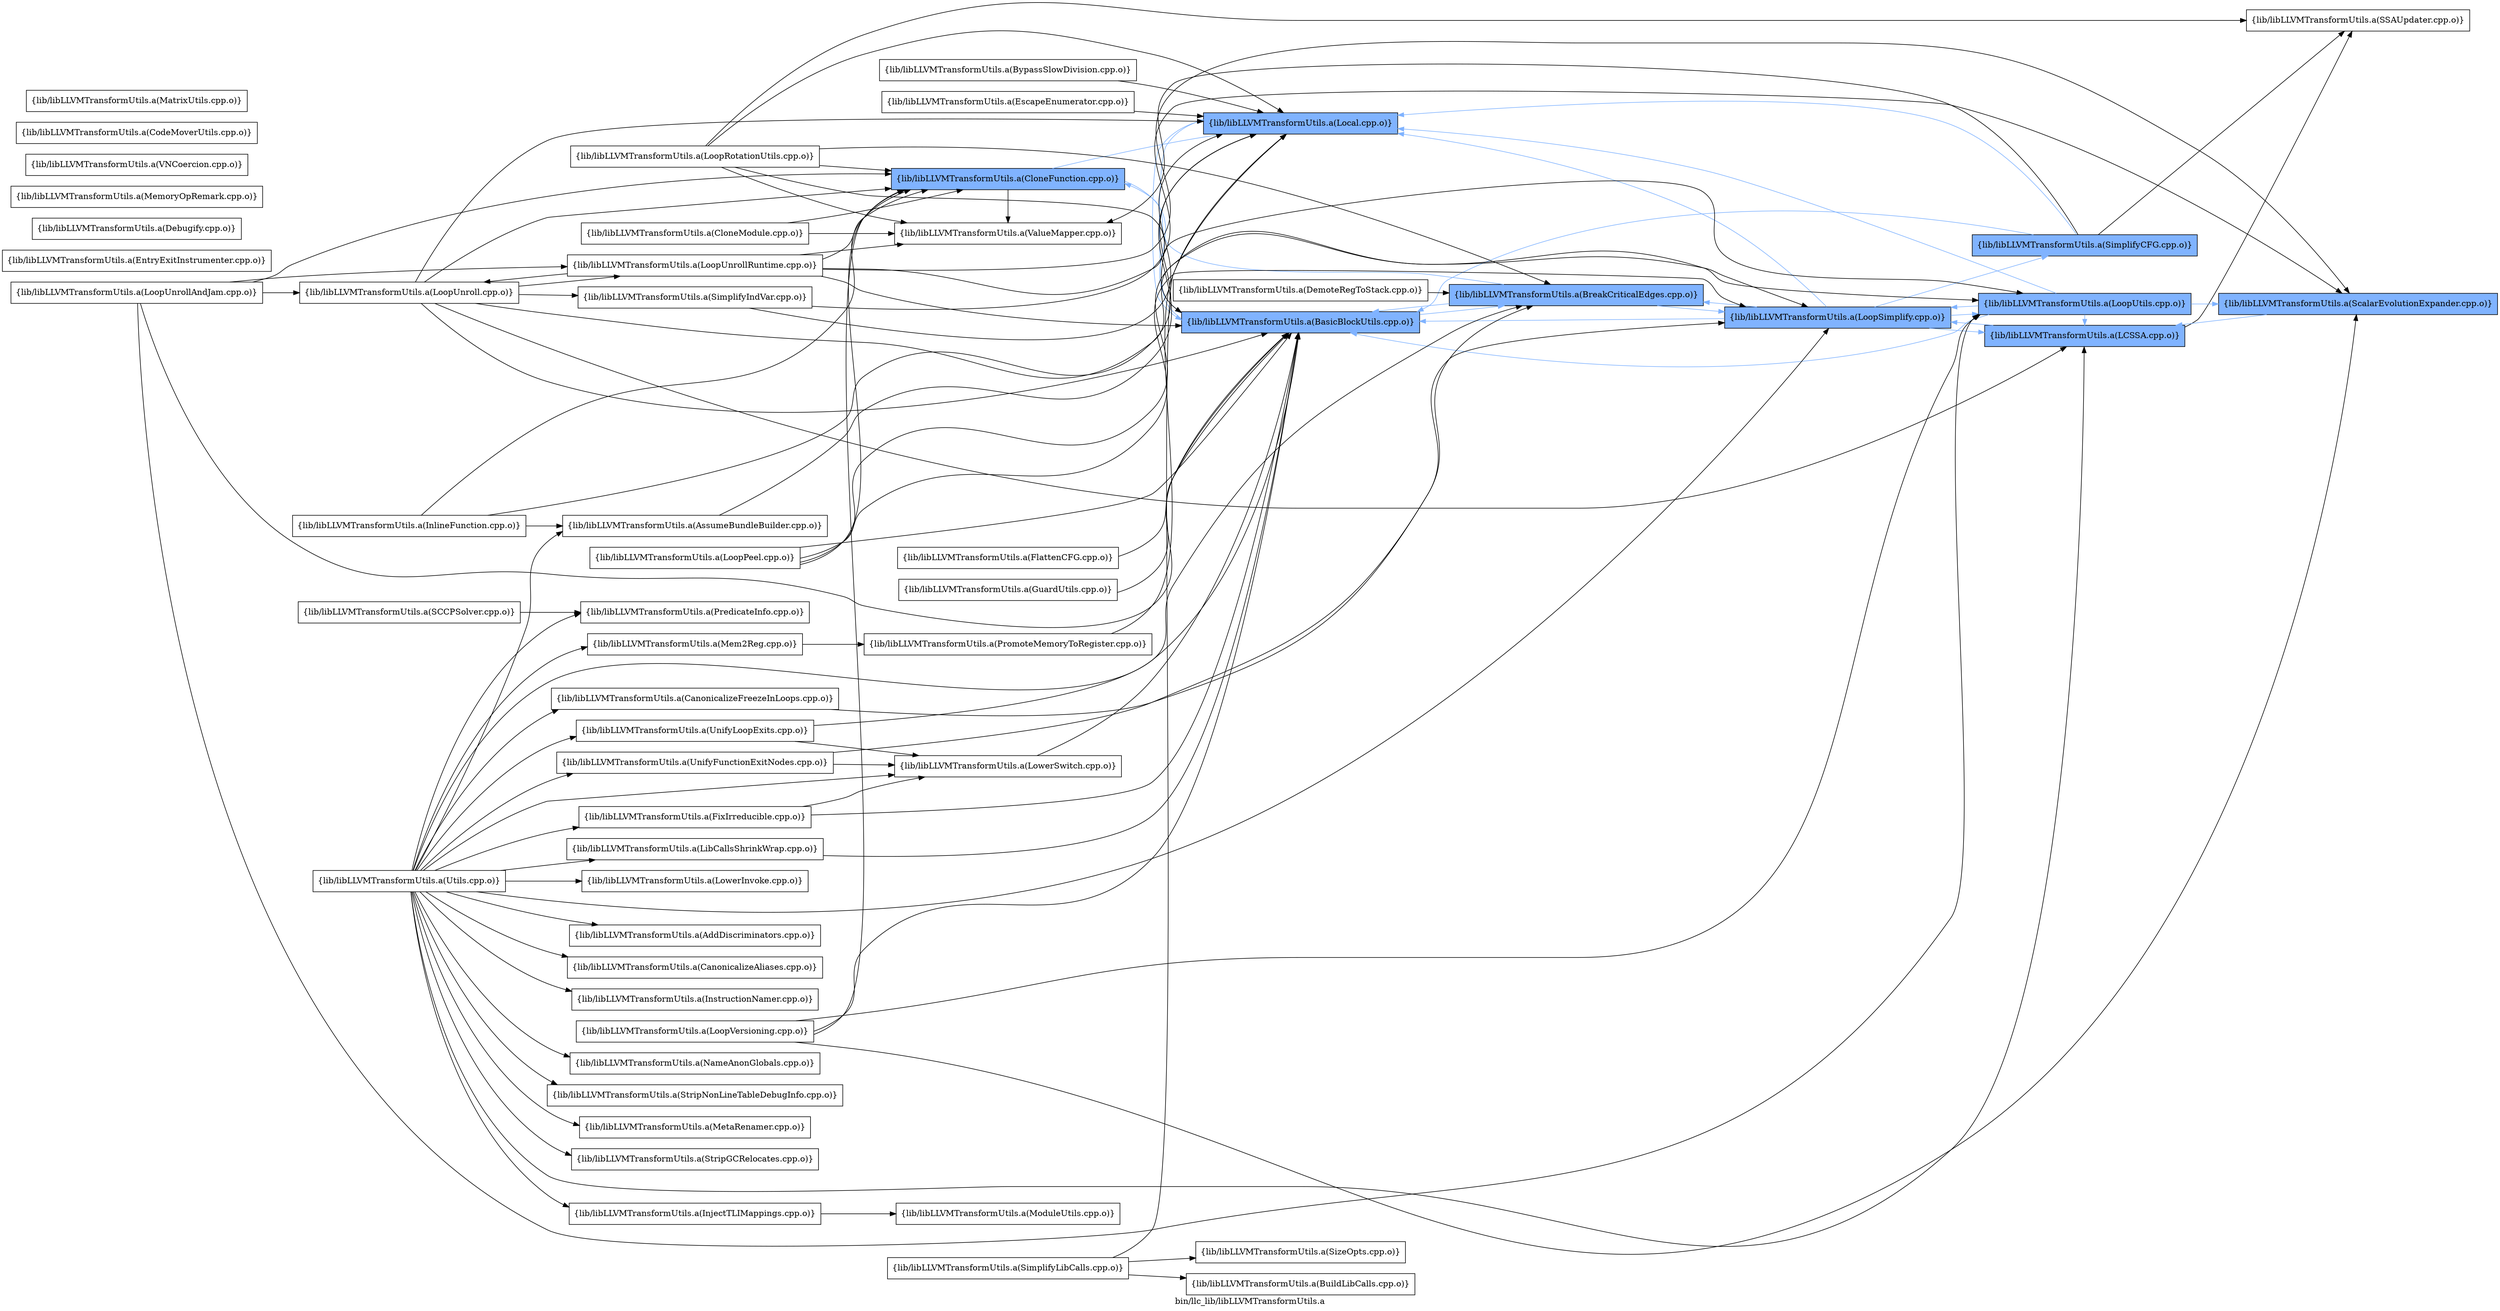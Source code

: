 digraph "bin/llc_lib/libLLVMTransformUtils.a" {
	label="bin/llc_lib/libLLVMTransformUtils.a";
	rankdir=LR;
	{ rank=same; Node0x55c325119b58;  }
	{ rank=same; Node0x55c3251193d8; Node0x55c325123248;  }
	{ rank=same; Node0x55c325114e28; Node0x55c32512ecd8;  }
	{ rank=same; Node0x55c325114838;  }
	{ rank=same; Node0x55c32510ec58;  }
	{ rank=same; Node0x55c32512f408; Node0x55c32510baa8; Node0x55c32511ec48;  }
	{ rank=same; Node0x55c325119b58;  }
	{ rank=same; Node0x55c3251193d8; Node0x55c325123248;  }
	{ rank=same; Node0x55c325114e28; Node0x55c32512ecd8;  }
	{ rank=same; Node0x55c325114838;  }
	{ rank=same; Node0x55c32510ec58;  }
	{ rank=same; Node0x55c32512f408; Node0x55c32510baa8; Node0x55c32511ec48;  }

	Node0x55c325119b58 [shape=record,shape=box,group=0,label="{lib/libLLVMTransformUtils.a(CloneModule.cpp.o)}"];
	Node0x55c325119b58 -> Node0x55c3251193d8;
	Node0x55c325119b58 -> Node0x55c325123248;
	Node0x55c32511cda8 [shape=record,shape=box,group=0,label="{lib/libLLVMTransformUtils.a(EntryExitInstrumenter.cpp.o)}"];
	Node0x55c325111908 [shape=record,shape=box,group=0,label="{lib/libLLVMTransformUtils.a(Utils.cpp.o)}"];
	Node0x55c325111908 -> Node0x55c325127ca8;
	Node0x55c325111908 -> Node0x55c325114838;
	Node0x55c325111908 -> Node0x55c32511a058;
	Node0x55c325111908 -> Node0x55c32512f408;
	Node0x55c325111908 -> Node0x55c32510ec58;
	Node0x55c325111908 -> Node0x55c3251234c8;
	Node0x55c325111908 -> Node0x55c325125868;
	Node0x55c325111908 -> Node0x55c325125ef8;
	Node0x55c325111908 -> Node0x55c32510f4c8;
	Node0x55c325111908 -> Node0x55c325111228;
	Node0x55c325111908 -> Node0x55c325110aa8;
	Node0x55c325111908 -> Node0x55c3251128f8;
	Node0x55c325111908 -> Node0x55c325112358;
	Node0x55c325111908 -> Node0x55c325111c28;
	Node0x55c325111908 -> Node0x55c325113ca8;
	Node0x55c325111908 -> Node0x55c3251263a8;
	Node0x55c325111908 -> Node0x55c3251268f8;
	Node0x55c325111908 -> Node0x55c3251266c8;
	Node0x55c325111908 -> Node0x55c325124e18;
	Node0x55c325111908 -> Node0x55c3251259f8;
	Node0x55c325111908 -> Node0x55c325125318;
	Node0x55c325114e28 [shape=record,shape=box,group=1,style=filled,fillcolor="0.600000 0.5 1",label="{lib/libLLVMTransformUtils.a(BasicBlockUtils.cpp.o)}"];
	Node0x55c325114e28 -> Node0x55c325114838[color="0.600000 0.5 1"];
	Node0x55c325114e28 -> Node0x55c32512ecd8[color="0.600000 0.5 1"];
	Node0x55c325114838 [shape=record,shape=box,group=1,style=filled,fillcolor="0.600000 0.5 1",label="{lib/libLLVMTransformUtils.a(BreakCriticalEdges.cpp.o)}"];
	Node0x55c325114838 -> Node0x55c325114e28[color="0.600000 0.5 1"];
	Node0x55c325114838 -> Node0x55c3251193d8[color="0.600000 0.5 1"];
	Node0x55c325114838 -> Node0x55c32510ec58[color="0.600000 0.5 1"];
	Node0x55c32511ae18 [shape=record,shape=box,group=0,label="{lib/libLLVMTransformUtils.a(BypassSlowDivision.cpp.o)}"];
	Node0x55c32511ae18 -> Node0x55c32512ecd8;
	Node0x55c32512ecd8 [shape=record,shape=box,group=1,style=filled,fillcolor="0.600000 0.5 1",label="{lib/libLLVMTransformUtils.a(Local.cpp.o)}"];
	Node0x55c32512ecd8 -> Node0x55c325114e28[color="0.600000 0.5 1"];
	Node0x55c325110418 [shape=record,shape=box,group=0,label="{lib/libLLVMTransformUtils.a(SimplifyLibCalls.cpp.o)}"];
	Node0x55c325110418 -> Node0x55c325116458;
	Node0x55c325110418 -> Node0x55c32512ecd8;
	Node0x55c325110418 -> Node0x55c32510fc48;
	Node0x55c32510fc48 [shape=record,shape=box,group=0,label="{lib/libLLVMTransformUtils.a(SizeOpts.cpp.o)}"];
	Node0x55c32511ec48 [shape=record,shape=box,group=1,style=filled,fillcolor="0.600000 0.5 1",label="{lib/libLLVMTransformUtils.a(SimplifyCFG.cpp.o)}"];
	Node0x55c32511ec48 -> Node0x55c325114e28[color="0.600000 0.5 1"];
	Node0x55c32511ec48 -> Node0x55c32512ecd8[color="0.600000 0.5 1"];
	Node0x55c32511ec48 -> Node0x55c32511f3c8;
	Node0x55c32511ec48 -> Node0x55c325123248;
	Node0x55c32510baa8 [shape=record,shape=box,group=1,style=filled,fillcolor="0.600000 0.5 1",label="{lib/libLLVMTransformUtils.a(LoopUtils.cpp.o)}"];
	Node0x55c32510baa8 -> Node0x55c325114e28[color="0.600000 0.5 1"];
	Node0x55c32510baa8 -> Node0x55c32512f408[color="0.600000 0.5 1"];
	Node0x55c32510baa8 -> Node0x55c32512ecd8[color="0.600000 0.5 1"];
	Node0x55c32510baa8 -> Node0x55c32510ec58[color="0.600000 0.5 1"];
	Node0x55c32510baa8 -> Node0x55c3251279d8[color="0.600000 0.5 1"];
	Node0x55c32512f408 [shape=record,shape=box,group=1,style=filled,fillcolor="0.600000 0.5 1",label="{lib/libLLVMTransformUtils.a(LCSSA.cpp.o)}"];
	Node0x55c32512f408 -> Node0x55c32510ec58[color="0.600000 0.5 1"];
	Node0x55c32512f408 -> Node0x55c32511f3c8;
	Node0x55c32510ec58 [shape=record,shape=box,group=1,style=filled,fillcolor="0.600000 0.5 1",label="{lib/libLLVMTransformUtils.a(LoopSimplify.cpp.o)}"];
	Node0x55c32510ec58 -> Node0x55c325114e28[color="0.600000 0.5 1"];
	Node0x55c32510ec58 -> Node0x55c325114838[color="0.600000 0.5 1"];
	Node0x55c32510ec58 -> Node0x55c32512f408[color="0.600000 0.5 1"];
	Node0x55c32510ec58 -> Node0x55c32512ecd8[color="0.600000 0.5 1"];
	Node0x55c32510ec58 -> Node0x55c32510baa8[color="0.600000 0.5 1"];
	Node0x55c32510ec58 -> Node0x55c32511ec48[color="0.600000 0.5 1"];
	Node0x55c3251279d8 [shape=record,shape=box,group=1,style=filled,fillcolor="0.600000 0.5 1",label="{lib/libLLVMTransformUtils.a(ScalarEvolutionExpander.cpp.o)}"];
	Node0x55c3251279d8 -> Node0x55c32512f408[color="0.600000 0.5 1"];
	Node0x55c32511d258 [shape=record,shape=box,group=0,label="{lib/libLLVMTransformUtils.a(Debugify.cpp.o)}"];
	Node0x55c325126c18 [shape=record,shape=box,group=0,label="{lib/libLLVMTransformUtils.a(ModuleUtils.cpp.o)}"];
	Node0x55c32512d248 [shape=record,shape=box,group=0,label="{lib/libLLVMTransformUtils.a(InlineFunction.cpp.o)}"];
	Node0x55c32512d248 -> Node0x55c325127ca8;
	Node0x55c32512d248 -> Node0x55c3251193d8;
	Node0x55c32512d248 -> Node0x55c32512ecd8;
	Node0x55c32511c538 [shape=record,shape=box,group=0,label="{lib/libLLVMTransformUtils.a(DemoteRegToStack.cpp.o)}"];
	Node0x55c32511c538 -> Node0x55c325114838;
	Node0x55c32511a058 [shape=record,shape=box,group=0,label="{lib/libLLVMTransformUtils.a(CanonicalizeFreezeInLoops.cpp.o)}"];
	Node0x55c32511a058 -> Node0x55c32510ec58;
	Node0x55c3251234c8 [shape=record,shape=box,group=0,label="{lib/libLLVMTransformUtils.a(LowerInvoke.cpp.o)}"];
	Node0x55c32511c128 [shape=record,shape=box,group=0,label="{lib/libLLVMTransformUtils.a(EscapeEnumerator.cpp.o)}"];
	Node0x55c32511c128 -> Node0x55c32512ecd8;
	Node0x55c3251193d8 [shape=record,shape=box,group=1,style=filled,fillcolor="0.600000 0.5 1",label="{lib/libLLVMTransformUtils.a(CloneFunction.cpp.o)}"];
	Node0x55c3251193d8 -> Node0x55c325114e28[color="0.600000 0.5 1"];
	Node0x55c3251193d8 -> Node0x55c32512ecd8[color="0.600000 0.5 1"];
	Node0x55c3251193d8 -> Node0x55c325123248;
	Node0x55c32511f3c8 [shape=record,shape=box,group=0,label="{lib/libLLVMTransformUtils.a(SSAUpdater.cpp.o)}"];
	Node0x55c325123248 [shape=record,shape=box,group=0,label="{lib/libLLVMTransformUtils.a(ValueMapper.cpp.o)}"];
	Node0x55c325116458 [shape=record,shape=box,group=0,label="{lib/libLLVMTransformUtils.a(BuildLibCalls.cpp.o)}"];
	Node0x55c32510c228 [shape=record,shape=box,group=0,label="{lib/libLLVMTransformUtils.a(LoopVersioning.cpp.o)}"];
	Node0x55c32510c228 -> Node0x55c325114e28;
	Node0x55c32510c228 -> Node0x55c3251193d8;
	Node0x55c32510c228 -> Node0x55c32510baa8;
	Node0x55c32510c228 -> Node0x55c3251279d8;
	Node0x55c32510f4c8 [shape=record,shape=box,group=0,label="{lib/libLLVMTransformUtils.a(UnifyFunctionExitNodes.cpp.o)}"];
	Node0x55c32510f4c8 -> Node0x55c325114838;
	Node0x55c32510f4c8 -> Node0x55c325125868;
	Node0x55c325124738 [shape=record,shape=box,group=0,label="{lib/libLLVMTransformUtils.a(MemoryOpRemark.cpp.o)}"];
	Node0x55c325127ca8 [shape=record,shape=box,group=0,label="{lib/libLLVMTransformUtils.a(AssumeBundleBuilder.cpp.o)}"];
	Node0x55c325127ca8 -> Node0x55c32512ecd8;
	Node0x55c3251166d8 [shape=record,shape=box,group=0,label="{lib/libLLVMTransformUtils.a(GuardUtils.cpp.o)}"];
	Node0x55c3251166d8 -> Node0x55c325114e28;
	Node0x55c325124418 [shape=record,shape=box,group=0,label="{lib/libLLVMTransformUtils.a(VNCoercion.cpp.o)}"];
	Node0x55c325125ef8 [shape=record,shape=box,group=0,label="{lib/libLLVMTransformUtils.a(PredicateInfo.cpp.o)}"];
	Node0x55c3251164a8 [shape=record,shape=box,group=0,label="{lib/libLLVMTransformUtils.a(FlattenCFG.cpp.o)}"];
	Node0x55c3251164a8 -> Node0x55c325114e28;
	Node0x55c32510e7a8 [shape=record,shape=box,group=0,label="{lib/libLLVMTransformUtils.a(SimplifyIndVar.cpp.o)}"];
	Node0x55c32510e7a8 -> Node0x55c32512ecd8;
	Node0x55c32510e7a8 -> Node0x55c3251279d8;
	Node0x55c32511dd48 [shape=record,shape=box,group=0,label="{lib/libLLVMTransformUtils.a(CodeMoverUtils.cpp.o)}"];
	Node0x55c32510de48 [shape=record,shape=box,group=0,label="{lib/libLLVMTransformUtils.a(LoopPeel.cpp.o)}"];
	Node0x55c32510de48 -> Node0x55c325114e28;
	Node0x55c32510de48 -> Node0x55c3251193d8;
	Node0x55c32510de48 -> Node0x55c32510ec58;
	Node0x55c32510de48 -> Node0x55c32510baa8;
	Node0x55c32510e578 [shape=record,shape=box,group=0,label="{lib/libLLVMTransformUtils.a(LoopRotationUtils.cpp.o)}"];
	Node0x55c32510e578 -> Node0x55c325114e28;
	Node0x55c32510e578 -> Node0x55c325114838;
	Node0x55c32510e578 -> Node0x55c3251193d8;
	Node0x55c32510e578 -> Node0x55c32512ecd8;
	Node0x55c32510e578 -> Node0x55c32511f3c8;
	Node0x55c32510e578 -> Node0x55c325123248;
	Node0x55c32510cb38 [shape=record,shape=box,group=0,label="{lib/libLLVMTransformUtils.a(LoopUnroll.cpp.o)}"];
	Node0x55c32510cb38 -> Node0x55c325114e28;
	Node0x55c32510cb38 -> Node0x55c3251193d8;
	Node0x55c32510cb38 -> Node0x55c32512f408;
	Node0x55c32510cb38 -> Node0x55c32512ecd8;
	Node0x55c32510cb38 -> Node0x55c32510ec58;
	Node0x55c32510cb38 -> Node0x55c32510db28;
	Node0x55c32510cb38 -> Node0x55c32510e7a8;
	Node0x55c32510d3a8 [shape=record,shape=box,group=0,label="{lib/libLLVMTransformUtils.a(LoopUnrollAndJam.cpp.o)}"];
	Node0x55c32510d3a8 -> Node0x55c325114e28;
	Node0x55c32510d3a8 -> Node0x55c3251193d8;
	Node0x55c32510d3a8 -> Node0x55c32510cb38;
	Node0x55c32510d3a8 -> Node0x55c32510db28;
	Node0x55c32510d3a8 -> Node0x55c32510baa8;
	Node0x55c325124cd8 [shape=record,shape=box,group=0,label="{lib/libLLVMTransformUtils.a(MatrixUtils.cpp.o)}"];
	Node0x55c325125ea8 [shape=record,shape=box,group=0,label="{lib/libLLVMTransformUtils.a(PromoteMemoryToRegister.cpp.o)}"];
	Node0x55c325125ea8 -> Node0x55c32512ecd8;
	Node0x55c3251277f8 [shape=record,shape=box,group=0,label="{lib/libLLVMTransformUtils.a(SCCPSolver.cpp.o)}"];
	Node0x55c3251277f8 -> Node0x55c325125ef8;
	Node0x55c325125868 [shape=record,shape=box,group=0,label="{lib/libLLVMTransformUtils.a(LowerSwitch.cpp.o)}"];
	Node0x55c325125868 -> Node0x55c325114e28;
	Node0x55c32510db28 [shape=record,shape=box,group=0,label="{lib/libLLVMTransformUtils.a(LoopUnrollRuntime.cpp.o)}"];
	Node0x55c32510db28 -> Node0x55c325114e28;
	Node0x55c32510db28 -> Node0x55c3251193d8;
	Node0x55c32510db28 -> Node0x55c32510cb38;
	Node0x55c32510db28 -> Node0x55c32510baa8;
	Node0x55c32510db28 -> Node0x55c3251279d8;
	Node0x55c32510db28 -> Node0x55c325123248;
	Node0x55c325111228 [shape=record,shape=box,group=0,label="{lib/libLLVMTransformUtils.a(AddDiscriminators.cpp.o)}"];
	Node0x55c325110aa8 [shape=record,shape=box,group=0,label="{lib/libLLVMTransformUtils.a(CanonicalizeAliases.cpp.o)}"];
	Node0x55c3251128f8 [shape=record,shape=box,group=0,label="{lib/libLLVMTransformUtils.a(InstructionNamer.cpp.o)}"];
	Node0x55c325112358 [shape=record,shape=box,group=0,label="{lib/libLLVMTransformUtils.a(LibCallsShrinkWrap.cpp.o)}"];
	Node0x55c325112358 -> Node0x55c325114e28;
	Node0x55c325111c28 [shape=record,shape=box,group=0,label="{lib/libLLVMTransformUtils.a(NameAnonGlobals.cpp.o)}"];
	Node0x55c325113ca8 [shape=record,shape=box,group=0,label="{lib/libLLVMTransformUtils.a(Mem2Reg.cpp.o)}"];
	Node0x55c325113ca8 -> Node0x55c325125ea8;
	Node0x55c3251263a8 [shape=record,shape=box,group=0,label="{lib/libLLVMTransformUtils.a(StripNonLineTableDebugInfo.cpp.o)}"];
	Node0x55c3251268f8 [shape=record,shape=box,group=0,label="{lib/libLLVMTransformUtils.a(MetaRenamer.cpp.o)}"];
	Node0x55c3251266c8 [shape=record,shape=box,group=0,label="{lib/libLLVMTransformUtils.a(StripGCRelocates.cpp.o)}"];
	Node0x55c325124e18 [shape=record,shape=box,group=0,label="{lib/libLLVMTransformUtils.a(InjectTLIMappings.cpp.o)}"];
	Node0x55c325124e18 -> Node0x55c325126c18;
	Node0x55c3251259f8 [shape=record,shape=box,group=0,label="{lib/libLLVMTransformUtils.a(FixIrreducible.cpp.o)}"];
	Node0x55c3251259f8 -> Node0x55c325114e28;
	Node0x55c3251259f8 -> Node0x55c325125868;
	Node0x55c325125318 [shape=record,shape=box,group=0,label="{lib/libLLVMTransformUtils.a(UnifyLoopExits.cpp.o)}"];
	Node0x55c325125318 -> Node0x55c325114e28;
	Node0x55c325125318 -> Node0x55c325125868;
}
